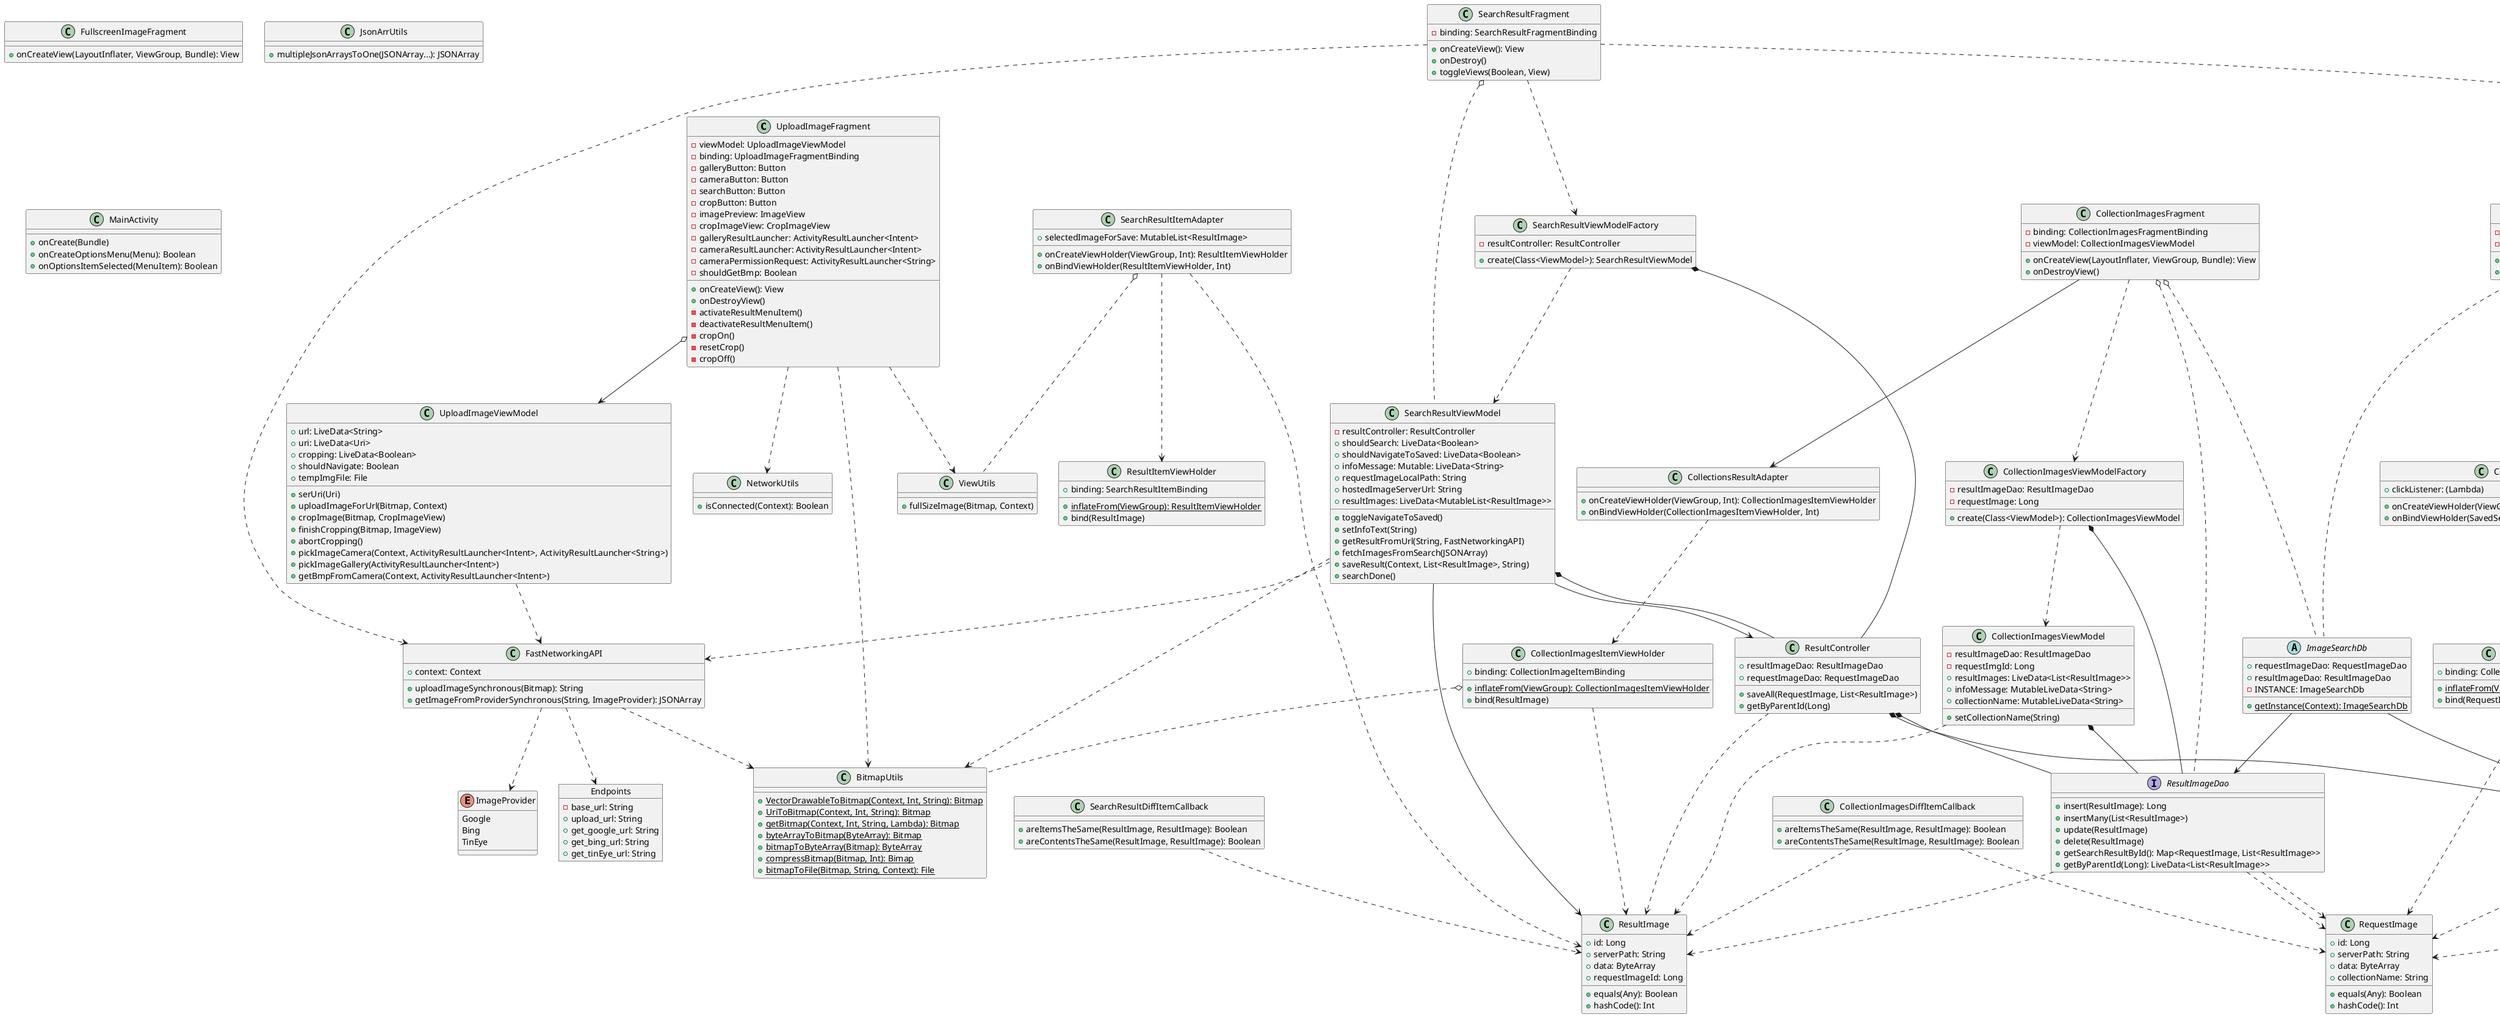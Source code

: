 @startuml
'https://plantuml.com/class-diagram

class UploadImageFragment {
    - viewModel: UploadImageViewModel
    - binding: UploadImageFragmentBinding
    - galleryButton: Button
    - cameraButton: Button
    - searchButton: Button
    - cropButton: Button
    - imagePreview: ImageView
    - cropImageView: CropImageView
    - galleryResultLauncher: ActivityResultLauncher<Intent>
    - cameraResultLauncher: ActivityResultLauncher<Intent>
    - cameraPermissionRequest: ActivityResultLauncher<String>
    - shouldGetBmp: Boolean

    + onCreateView(): View
    + onDestroyView()
    - activateResultMenuItem()
    - deactivateResultMenuItem()
    - cropOn()
    - resetCrop()
    - cropOff()
}

class UploadImageViewModel {
    + url: LiveData<String>
    + uri: LiveData<Uri>
    + cropping: LiveData<Boolean>
    + shouldNavigate: Boolean
    + tempImgFile: File

    + serUri(Uri)
    + uploadImageForUrl(Bitmap, Context)
    + cropImage(Bitmap, CropImageView)
    + finishCropping(Bitmap, ImageView)
    + abortCropping()
    + pickImageCamera(Context, ActivityResultLauncher<Intent>, ActivityResultLauncher<String>)
    + pickImageGallery(ActivityResultLauncher<Intent>)
    + getBmpFromCamera(Context, ActivityResultLauncher<Intent>)
}

class SearchResultFragment {
    - binding: SearchResultFragmentBinding

    + onCreateView(): View
    + onDestroy()
    + toggleViews(Boolean, View)
}

class SearchResultViewModel {
    - resultController: ResultController
    + shouldSearch: LiveData<Boolean>
    + shouldNavigateToSaved: LiveData<Boolean>
    + infoMessage: Mutable: LiveData<String>
    + requestImageLocalPath: String
    + hostedImageServerUrl: String
    + resultImages: LiveData<MutableList<ResultImage>>

    + toggleNavigateToSaved()
    + setInfoText(String)
    + getResultFromUrl(String, FastNetworkingAPI)
    + fetchImagesFromSearch(JSONArray)
    + saveResult(Context, List<ResultImage>, String)
    + searchDone()
}

class ResultController {
    + resultImageDao: ResultImageDao
    + requestImageDao: RequestImageDao

    + saveAll(RequestImage, List<ResultImage>)
    + getByParentId(Long)
}

interface ResultImageDao {
    + insert(ResultImage): Long
    + insertMany(List<ResultImage>)
    + update(ResultImage)
    + delete(ResultImage)
    + getSearchResultById(): Map<RequestImage, List<ResultImage>>
    + getByParentId(Long): LiveData<List<ResultImage>>
}

interface RequestImageDao {
    + insert(RequestImage): Long
    + update(RequestImage)
    + getAll(): LiveData<List<RequestImage>>
}

abstract class ImageSearchDb {
    + requestImageDao: RequestImageDao
    + resultImageDao: ResultImageDao
    - INSTANCE: ImageSearchDb
    + {static} getInstance(Context): ImageSearchDb
}

class SearchResultDiffItemCallback {
    + areItemsTheSame(ResultImage, ResultImage): Boolean
    + areContentsTheSame(ResultImage, ResultImage): Boolean
}

class CollectionImagesDiffItemCallback {
    + areItemsTheSame(ResultImage, ResultImage): Boolean
    + areContentsTheSame(ResultImage, ResultImage): Boolean
}

class RequestImage {
    + id: Long
    + serverPath: String
    + data: ByteArray
    + collectionName: String

    + equals(Any): Boolean
    + hashCode(): Int
}

class ResultImage {
    + id: Long
    + serverPath: String
    + data: ByteArray
    + requestImageId: Long

    + equals(Any): Boolean
    + hashCode(): Int
}

class CollectionsAdapter {
    + {field} clickListener: (Lambda)
    + onCreateViewHolder(ViewGroup, Int): SavedSearchItemViewHolder
    + onBindViewHolder(SavedSearchItemViewHolder, Int)
}

class SavedSearchItemViewHolder {
    + binding: CollectionItemBinding
    + {static} inflateFrom(ViewGroup): SavedSearchItemViewHolder
    + bind(RequestImage, callback)
}

class CollectionsResultAdapter {
    + onCreateViewHolder(ViewGroup, Int): CollectionImagesItemViewHolder
    + onBindViewHolder(CollectionImagesItemViewHolder, Int)
}

class CollectionImagesItemViewHolder {
    + binding: CollectionImageItemBinding
    + {static} inflateFrom(ViewGroup): CollectionImagesItemViewHolder
    + bind(ResultImage)
}

class SearchResultItemAdapter {
    + selectedImageForSave: MutableList<ResultImage>
    + onCreateViewHolder(ViewGroup, Int): ResultItemViewHolder
    + onBindViewHolder(ResultItemViewHolder, Int)
}

class ResultItemViewHolder {
    + binding: SearchResultItemBinding

    + {static} inflateFrom(ViewGroup): ResultItemViewHolder
    + bind(ResultImage)
}

class CollectionImagesFragment {
    - binding: CollectionImagesFragmentBinding
    - viewModel: CollectionImagesViewModel

    + onCreateView(LayoutInflater, ViewGroup, Bundle): View
    + onDestroyView()
}

class CollectionsFragment {
    - viewModel: CollectionsViewModel
    - binding: CollectionsFragmentBinding

    + onCreateView(LayoutInflater, ViewGroup, Bundle): View
    + onDestroyView()
}

class FullscreenImageFragment {
    + onCreateView(LayoutInflater, ViewGroup, Bundle): View
}

class PopupFragment {
    + onCreateView(LayoutInflater, ViewGroup, Bundle): View
}

class FastNetworkingAPI {
    + context: Context

    + uploadImageSynchronous(Bitmap): String
    + getImageFromProviderSynchronous(String, ImageProvider): JSONArray
}

enum ImageProvider {
    Google
    Bing
    TinEye
}

class CollectionImagesViewModelFactory {
    - resultImageDao: ResultImageDao
    - requestImage: Long

    + create(Class<ViewModel>): CollectionImagesViewModel
}

class CollectionsViewModelFactory {
    - requestImageDao: RequestImageDao

    + create(Class<ViewModel>): CollectionsViewModel
}

class SearchResultViewModelFactory {
    - resultController: ResultController

    + create(Class<ViewModel>): SearchResultViewModel
}

class BitmapUtils {
    + {static} VectorDrawableToBitmap(Context, Int, String): Bitmap
    + {static} UriToBitmap(Context, Int, String): Bitmap
    + {static} getBitmap(Context, Int, String, Lambda): Bitmap
    + {static} byteArrayToBitmap(ByteArray): Bitmap
    + {static} bitmapToByteArray(Bitmap): ByteArray
    + {static} compressBitmap(Bitmap, Int): Bimap
    + {static} bitmapToFile(Bitmap, String, Context): File
}

object Endpoints {
    - base_url: String
    + upload_url: String
    + get_google_url: String
    + get_bing_url: String
    + get_tinEye_url: String
}

class JsonArrUtils {
    + multipleJsonArraysToOne(JSONArray...): JSONArray
}

class NetworkUtils {
    + isConnected(Context): Boolean
}

class ViewUtils {
    + fullSizeImage(Bitmap, Context)
}

class CollectionImagesViewModel {
    - resultImageDao: ResultImageDao
    - requestImgId: Long
    + resultImages: LiveData<List<ResultImage>>
    + infoMessage: MutableLiveData<String>
    + collectionName: MutableLiveData<String>

    + setCollectionName(String)
}

class CollectionsViewModel {
    - requestImageDao: RequestImageDao
    + savedSearchImages: LiveData<List<RequestImage>>
    + navigateToResults: LiveData<Long>
    + infoMessage: MutableLiveData<String>
    + collectionName: MutableLiveData<String>

    + onRequestClicked(Long, String)
    + onNavigated()
}

class MainActivity {
    + onCreate(Bundle)
    + onCreateOptionsMenu(Menu): Boolean
    + onOptionsItemSelected(MenuItem): Boolean
}

ResultController *-- ResultImageDao
ResultController ..> ResultImage
ResultImageDao ..> RequestImage
ResultController *-- RequestImageDao
ImageSearchDb --> ResultImageDao
ImageSearchDb --> RequestImageDao
RequestImageDao ..> RequestImage
ResultImageDao ..> ResultImage
ResultImageDao ..> RequestImage
CollectionImagesDiffItemCallback ..> ResultImage
CollectionsAdapter ..> SavedSearchItemViewHolder
SavedSearchItemViewHolder ..> RequestImage
CollectionImagesDiffItemCallback ..> RequestImage
CollectionsResultAdapter ..> CollectionImagesItemViewHolder
CollectionImagesItemViewHolder ..> ResultImage
CollectionImagesItemViewHolder o.. BitmapUtils
SearchResultDiffItemCallback ..> ResultImage
SearchResultItemAdapter ..> ResultImage
SearchResultItemAdapter ..> ResultItemViewHolder
SearchResultItemAdapter o.. ViewUtils
CollectionImagesFragment o.. ImageSearchDb
CollectionImagesFragment o.. ResultImageDao
CollectionImagesFragment ..> CollectionImagesViewModelFactory
CollectionImagesFragment --> CollectionsResultAdapter
CollectionsFragment --> CollectionsViewModel
CollectionsFragment o.. ImageSearchDb
CollectionsFragment o.. RequestImageDao
CollectionsFragment ..> CollectionsViewModelFactory
CollectionsFragment --> CollectionsAdapter
SearchResultViewModel --> ResultController
SearchResultFragment o.. SearchResultViewModel
SearchResultFragment ..> SearchResultViewModelFactory
SearchResultFragment ..> PopupFragment
SearchResultFragment ..> FastNetworkingAPI
UploadImageViewModel ..> FastNetworkingAPI
UploadImageFragment o--> UploadImageViewModel
UploadImageFragment ..> BitmapUtils
UploadImageFragment ..> ViewUtils
UploadImageFragment ..> NetworkUtils
FastNetworkingAPI ..> BitmapUtils
FastNetworkingAPI ..> ImageProvider
CollectionImagesViewModelFactory *-- ResultImageDao
CollectionImagesViewModelFactory ..> CollectionImagesViewModel
CollectionsViewModelFactory *-- RequestImageDao
CollectionsViewModelFactory ..> CollectionsViewModel
SearchResultViewModelFactory *-- ResultController
SearchResultViewModelFactory ..> SearchResultViewModel
CollectionImagesViewModel *-- ResultImageDao
CollectionImagesViewModel ..> ResultImage
CollectionsViewModel *-- RequestImageDao
CollectionsViewModel ..> RequestImage
SearchResultViewModel *-- ResultController
SearchResultViewModel --> ResultImage
SearchResultViewModel ..> FastNetworkingAPI
SearchResultViewModel ..> BitmapUtils
FastNetworkingAPI ..> Endpoints

@enduml